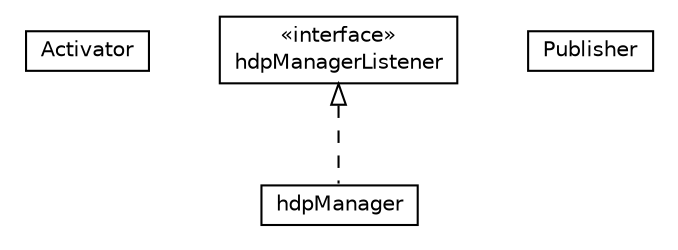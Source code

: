 #!/usr/local/bin/dot
#
# Class diagram 
# Generated by UMLGraph version R5_6-24-gf6e263 (http://www.umlgraph.org/)
#

digraph G {
	edge [fontname="Helvetica",fontsize=10,labelfontname="Helvetica",labelfontsize=10];
	node [fontname="Helvetica",fontsize=10,shape=plaintext];
	nodesep=0.25;
	ranksep=0.5;
	// org.universAAL.lddi.manager.publisher.Activator
	c5645 [label=<<table title="org.universAAL.lddi.manager.publisher.Activator" border="0" cellborder="1" cellspacing="0" cellpadding="2" port="p" href="./Activator.html">
		<tr><td><table border="0" cellspacing="0" cellpadding="1">
<tr><td align="center" balign="center"> Activator </td></tr>
		</table></td></tr>
		</table>>, URL="./Activator.html", fontname="Helvetica", fontcolor="black", fontsize=10.0];
	// org.universAAL.lddi.manager.publisher.hdpManagerListener
	c5646 [label=<<table title="org.universAAL.lddi.manager.publisher.hdpManagerListener" border="0" cellborder="1" cellspacing="0" cellpadding="2" port="p" href="./hdpManagerListener.html">
		<tr><td><table border="0" cellspacing="0" cellpadding="1">
<tr><td align="center" balign="center"> &#171;interface&#187; </td></tr>
<tr><td align="center" balign="center"> hdpManagerListener </td></tr>
		</table></td></tr>
		</table>>, URL="./hdpManagerListener.html", fontname="Helvetica", fontcolor="black", fontsize=10.0];
	// org.universAAL.lddi.manager.publisher.hdpManager
	c5647 [label=<<table title="org.universAAL.lddi.manager.publisher.hdpManager" border="0" cellborder="1" cellspacing="0" cellpadding="2" port="p" href="./hdpManager.html">
		<tr><td><table border="0" cellspacing="0" cellpadding="1">
<tr><td align="center" balign="center"> hdpManager </td></tr>
		</table></td></tr>
		</table>>, URL="./hdpManager.html", fontname="Helvetica", fontcolor="black", fontsize=10.0];
	// org.universAAL.lddi.manager.publisher.Publisher
	c5648 [label=<<table title="org.universAAL.lddi.manager.publisher.Publisher" border="0" cellborder="1" cellspacing="0" cellpadding="2" port="p" href="./Publisher.html">
		<tr><td><table border="0" cellspacing="0" cellpadding="1">
<tr><td align="center" balign="center"> Publisher </td></tr>
		</table></td></tr>
		</table>>, URL="./Publisher.html", fontname="Helvetica", fontcolor="black", fontsize=10.0];
	//org.universAAL.lddi.manager.publisher.hdpManager implements org.universAAL.lddi.manager.publisher.hdpManagerListener
	c5646:p -> c5647:p [dir=back,arrowtail=empty,style=dashed];
}

